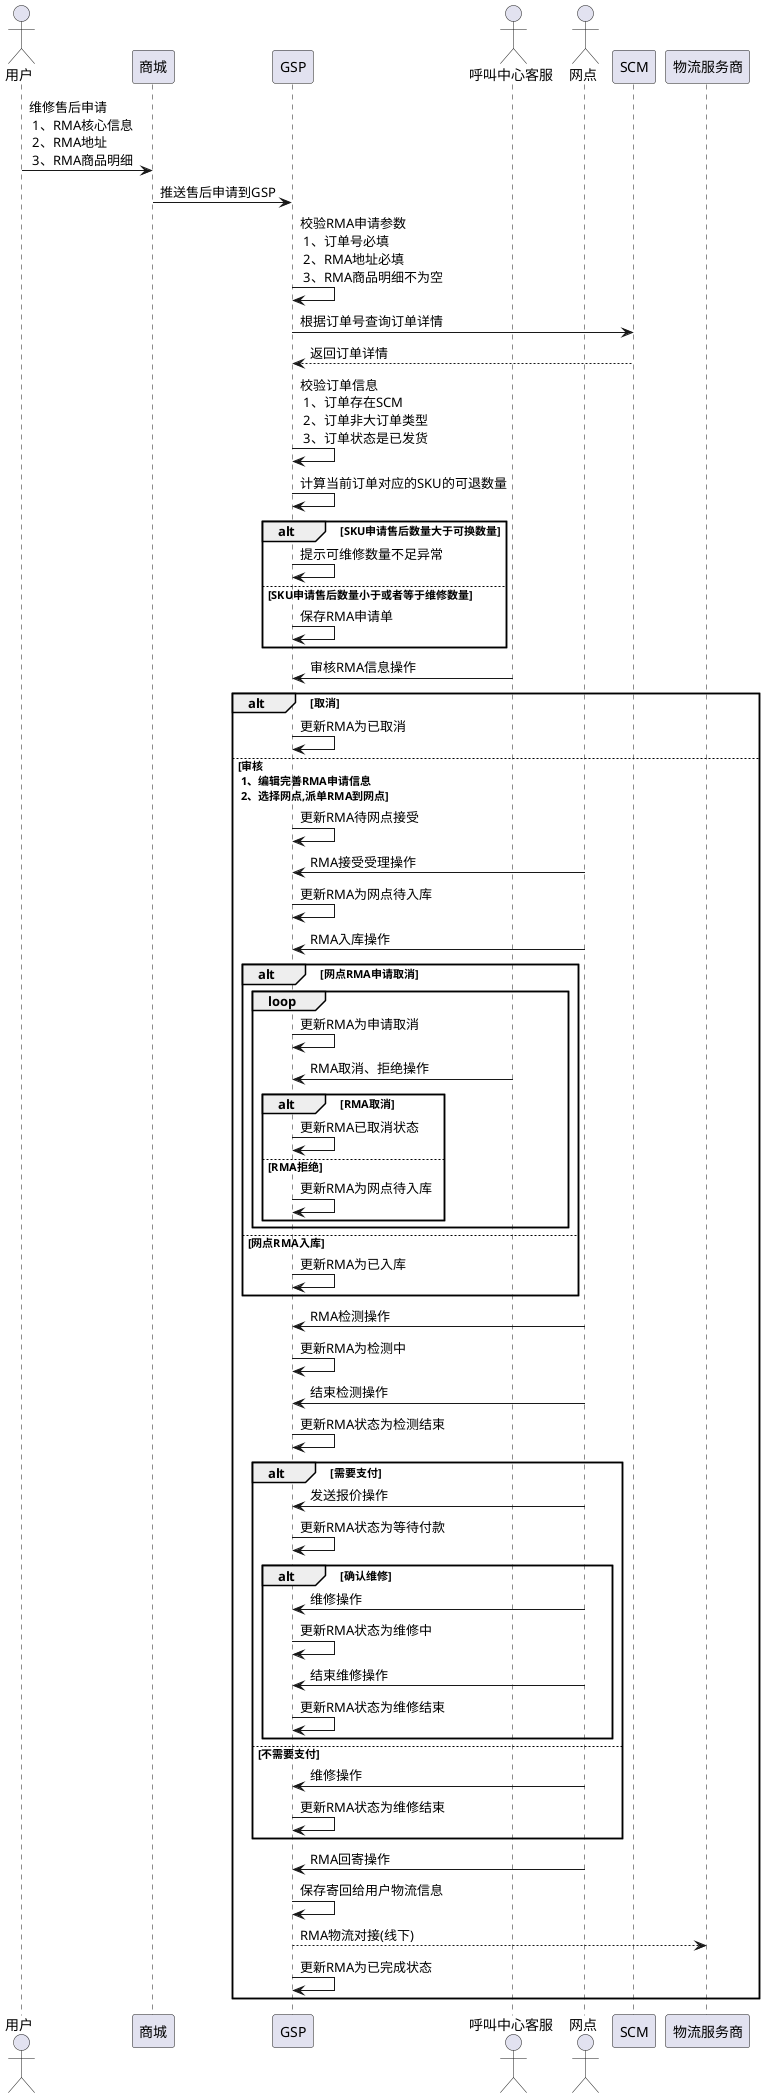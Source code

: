 @startuml
actor 用户
用户 -> 商城: 维修售后申请 \n 1、RMA核心信息 \n 2、RMA地址 \n 3、RMA商品明细
商城 -> GSP:推送售后申请到GSP
GSP->GSP:校验RMA申请参数 \n 1、订单号必填 \n 2、RMA地址必填 \n 3、RMA商品明细不为空
actor 呼叫中心客服
actor 网点
GSP->SCM:根据订单号查询订单详情
SCM-->GSP:返回订单详情
GSP->GSP:校验订单信息 \n 1、订单存在SCM \n 2、订单非大订单类型 \n 3、订单状态是已发货
GSP->GSP:计算当前订单对应的SKU的可退数量
alt SKU申请售后数量大于可换数量
    GSP->GSP:提示可维修数量不足异常
else SKU申请售后数量小于或者等于维修数量
    GSP->GSP:保存RMA申请单
end
呼叫中心客服->GSP:审核RMA信息操作
alt 取消
    GSP->GSP:更新RMA为已取消
else 审核 \n 1、编辑完善RMA申请信息 \n 2、选择网点,派单RMA到网点
        GSP->GSP:更新RMA待网点接受
        网点->GSP:RMA接受受理操作
        GSP->GSP:更新RMA为网点待入库
        网点->GSP:RMA入库操作
        alt 网点RMA申请取消
        loop
            GSP->GSP:更新RMA为申请取消
            呼叫中心客服->GSP:RMA取消、拒绝操作
                alt RMA取消
                    GSP->GSP:更新RMA已取消状态
                else RMA拒绝
                    GSP->GSP:更新RMA为网点待入库
                end
        end
        else 网点RMA入库
            GSP->GSP:更新RMA为已入库
        end
        网点->GSP:RMA检测操作
        GSP->GSP:更新RMA为检测中
        网点->GSP:结束检测操作
        GSP->GSP:更新RMA状态为检测结束
        alt 需要支付
            网点->GSP:发送报价操作
            GSP->GSP:更新RMA状态为等待付款
            alt 确认维修
                网点->GSP:维修操作
                GSP->GSP:更新RMA状态为维修中
                网点->GSP:结束维修操作
                GSP->GSP:更新RMA状态为维修结束
            end
        else 不需要支付
            网点->GSP:维修操作
            GSP->GSP:更新RMA状态为维修结束
        end
        网点->GSP:RMA回寄操作
        GSP->GSP:保存寄回给用户物流信息
        GSP-->物流服务商:RMA物流对接(线下)
        GSP->GSP:更新RMA为已完成状态
end
@enduml